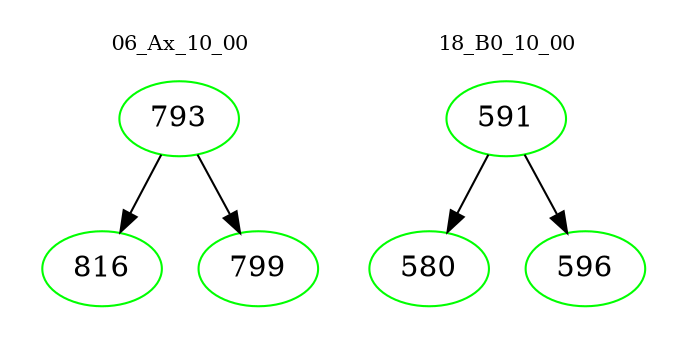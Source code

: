 digraph{
subgraph cluster_0 {
color = white
label = "06_Ax_10_00";
fontsize=10;
T0_793 [label="793", color="green"]
T0_793 -> T0_816 [color="black"]
T0_816 [label="816", color="green"]
T0_793 -> T0_799 [color="black"]
T0_799 [label="799", color="green"]
}
subgraph cluster_1 {
color = white
label = "18_B0_10_00";
fontsize=10;
T1_591 [label="591", color="green"]
T1_591 -> T1_580 [color="black"]
T1_580 [label="580", color="green"]
T1_591 -> T1_596 [color="black"]
T1_596 [label="596", color="green"]
}
}
